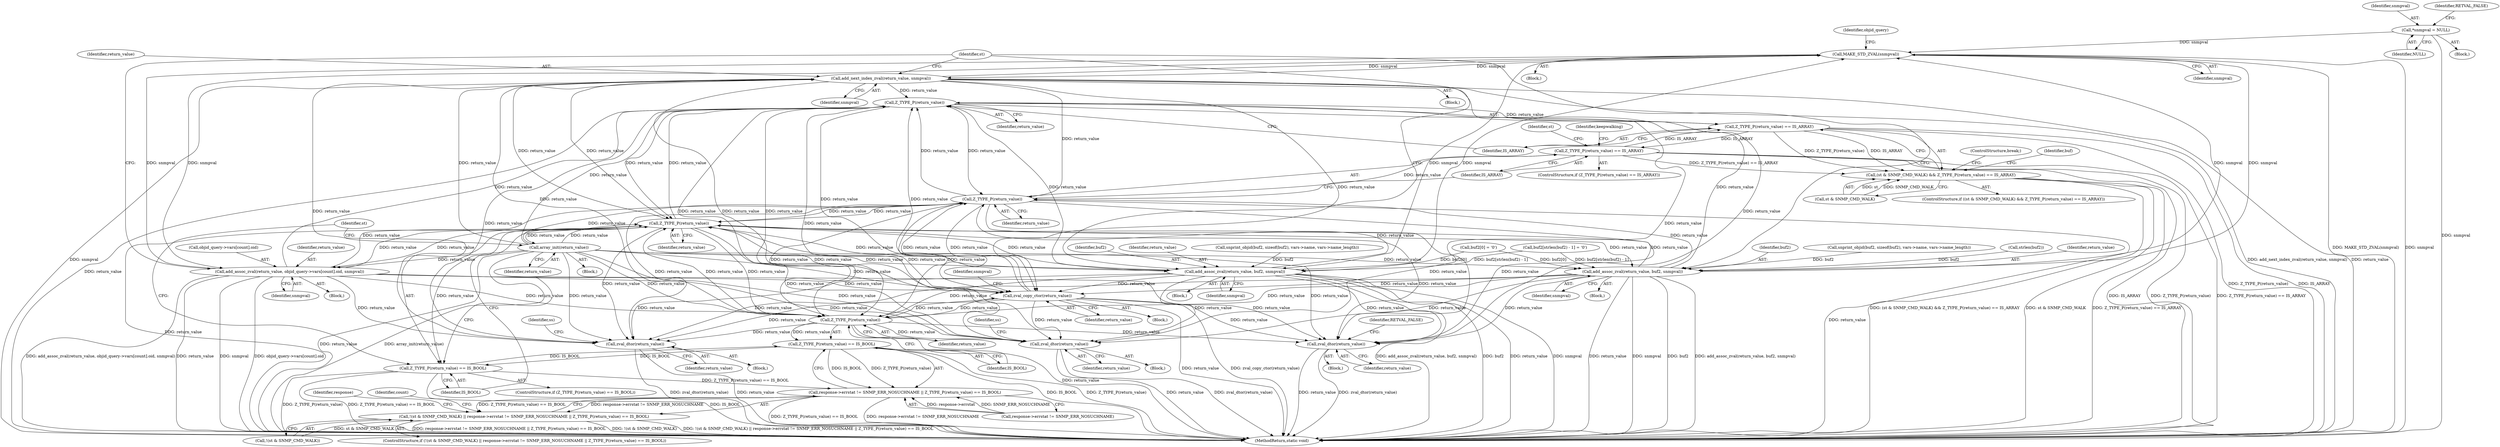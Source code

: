 digraph "0_php_cab1c3b3708eead315e033359d07049b23b147a3_5@pointer" {
"1000146" [label="(Call,*snmpval = NULL)"];
"1000612" [label="(Call,MAKE_STD_ZVAL(snmpval))"];
"1000632" [label="(Call,add_next_index_zval(return_value, snmpval))"];
"1000538" [label="(Call,Z_TYPE_P(return_value))"];
"1000537" [label="(Call,Z_TYPE_P(return_value) == IS_ARRAY)"];
"1000533" [label="(Call,(st & SNMP_CMD_WALK) && Z_TYPE_P(return_value) == IS_ARRAY)"];
"1000587" [label="(Call,Z_TYPE_P(return_value) == IS_ARRAY)"];
"1000588" [label="(Call,Z_TYPE_P(return_value))"];
"1000621" [label="(Call,Z_TYPE_P(return_value))"];
"1000620" [label="(Call,Z_TYPE_P(return_value) == IS_BOOL)"];
"1000975" [label="(Call,response->errstat != SNMP_ERR_NOSUCHNAME || Z_TYPE_P(return_value) == IS_BOOL)"];
"1000970" [label="(Call,!(st & SNMP_CMD_WALK) || response->errstat != SNMP_ERR_NOSUCHNAME || Z_TYPE_P(return_value) == IS_BOOL)"];
"1000981" [label="(Call,Z_TYPE_P(return_value) == IS_BOOL)"];
"1000625" [label="(Call,array_init(return_value))"];
"1000713" [label="(Call,add_assoc_zval(return_value, objid_query->vars[count].oid, snmpval))"];
"1000835" [label="(Call,zval_copy_ctor(return_value))"];
"1000982" [label="(Call,Z_TYPE_P(return_value))"];
"1001109" [label="(Call,zval_dtor(return_value))"];
"1001124" [label="(Call,zval_dtor(return_value))"];
"1001145" [label="(Call,zval_dtor(return_value))"];
"1000808" [label="(Call,add_assoc_zval(return_value, buf2, snmpval))"];
"1000824" [label="(Call,add_assoc_zval(return_value, buf2, snmpval))"];
"1000715" [label="(Call,objid_query->vars[count].oid)"];
"1001158" [label="(MethodReturn,static void)"];
"1001124" [label="(Call,zval_dtor(return_value))"];
"1000533" [label="(Call,(st & SNMP_CMD_WALK) && Z_TYPE_P(return_value) == IS_ARRAY)"];
"1001125" [label="(Identifier,return_value)"];
"1000590" [label="(Identifier,IS_ARRAY)"];
"1001111" [label="(Identifier,RETVAL_FALSE)"];
"1000622" [label="(Identifier,return_value)"];
"1000836" [label="(Identifier,return_value)"];
"1000829" [label="(Block,)"];
"1000800" [label="(Call,buf2[strlen(buf2) - 1] = '\0')"];
"1001152" [label="(Identifier,response)"];
"1000839" [label="(Identifier,snmpval)"];
"1000713" [label="(Call,add_assoc_zval(return_value, objid_query->vars[count].oid, snmpval))"];
"1000532" [label="(ControlStructure,if ((st & SNMP_CMD_WALK) && Z_TYPE_P(return_value) == IS_ARRAY))"];
"1000586" [label="(ControlStructure,if (Z_TYPE_P(return_value) == IS_ARRAY))"];
"1000813" [label="(Block,)"];
"1001110" [label="(Identifier,return_value)"];
"1000122" [label="(Block,)"];
"1000712" [label="(Block,)"];
"1000804" [label="(Call,strlen(buf2))"];
"1000632" [label="(Call,add_next_index_zval(return_value, snmpval))"];
"1000542" [label="(ControlStructure,break;)"];
"1000625" [label="(Call,array_init(return_value))"];
"1000809" [label="(Identifier,return_value)"];
"1000620" [label="(Call,Z_TYPE_P(return_value) == IS_BOOL)"];
"1000634" [label="(Identifier,snmpval)"];
"1000587" [label="(Call,Z_TYPE_P(return_value) == IS_ARRAY)"];
"1001146" [label="(Identifier,return_value)"];
"1000983" [label="(Identifier,return_value)"];
"1001108" [label="(Block,)"];
"1000147" [label="(Identifier,snmpval)"];
"1000623" [label="(Identifier,IS_BOOL)"];
"1000150" [label="(Identifier,RETVAL_FALSE)"];
"1000744" [label="(Block,)"];
"1000825" [label="(Identifier,return_value)"];
"1000633" [label="(Identifier,return_value)"];
"1000772" [label="(Call,buf2[0] = '\0')"];
"1000593" [label="(Identifier,keepwalking)"];
"1000613" [label="(Identifier,snmpval)"];
"1000589" [label="(Identifier,return_value)"];
"1001127" [label="(Identifier,ss)"];
"1000808" [label="(Call,add_assoc_zval(return_value, buf2, snmpval))"];
"1000835" [label="(Call,zval_copy_ctor(return_value))"];
"1000969" [label="(ControlStructure,if (!(st & SNMP_CMD_WALK) || response->errstat != SNMP_ERR_NOSUCHNAME || Z_TYPE_P(return_value) == IS_BOOL))"];
"1000814" [label="(Call,snprint_objid(buf2, sizeof(buf2), vars->name, vars->name_length))"];
"1000537" [label="(Call,Z_TYPE_P(return_value) == IS_ARRAY)"];
"1000616" [label="(Identifier,objid_query)"];
"1000631" [label="(Block,)"];
"1000722" [label="(Identifier,snmpval)"];
"1000982" [label="(Call,Z_TYPE_P(return_value))"];
"1000588" [label="(Call,Z_TYPE_P(return_value))"];
"1000629" [label="(Identifier,st)"];
"1001145" [label="(Call,zval_dtor(return_value))"];
"1000970" [label="(Call,!(st & SNMP_CMD_WALK) || response->errstat != SNMP_ERR_NOSUCHNAME || Z_TYPE_P(return_value) == IS_BOOL)"];
"1001109" [label="(Call,zval_dtor(return_value))"];
"1001148" [label="(Identifier,ss)"];
"1000824" [label="(Call,add_assoc_zval(return_value, buf2, snmpval))"];
"1000626" [label="(Identifier,return_value)"];
"1000624" [label="(Block,)"];
"1000146" [label="(Call,*snmpval = NULL)"];
"1000619" [label="(ControlStructure,if (Z_TYPE_P(return_value) == IS_BOOL))"];
"1001144" [label="(Block,)"];
"1000826" [label="(Identifier,buf2)"];
"1000539" [label="(Identifier,return_value)"];
"1000827" [label="(Identifier,snmpval)"];
"1000989" [label="(Identifier,count)"];
"1000714" [label="(Identifier,return_value)"];
"1000843" [label="(Identifier,st)"];
"1000810" [label="(Identifier,buf2)"];
"1000512" [label="(Block,)"];
"1000534" [label="(Call,st & SNMP_CMD_WALK)"];
"1000975" [label="(Call,response->errstat != SNMP_ERR_NOSUCHNAME || Z_TYPE_P(return_value) == IS_BOOL)"];
"1000621" [label="(Call,Z_TYPE_P(return_value))"];
"1000540" [label="(Identifier,IS_ARRAY)"];
"1000598" [label="(Identifier,st)"];
"1000544" [label="(Identifier,buf)"];
"1000745" [label="(Call,snprint_objid(buf2, sizeof(buf2), vars->name, vars->name_length))"];
"1000538" [label="(Call,Z_TYPE_P(return_value))"];
"1000612" [label="(Call,MAKE_STD_ZVAL(snmpval))"];
"1000811" [label="(Identifier,snmpval)"];
"1000148" [label="(Identifier,NULL)"];
"1000981" [label="(Call,Z_TYPE_P(return_value) == IS_BOOL)"];
"1000976" [label="(Call,response->errstat != SNMP_ERR_NOSUCHNAME)"];
"1001123" [label="(Block,)"];
"1000971" [label="(Call,!(st & SNMP_CMD_WALK))"];
"1000984" [label="(Identifier,IS_BOOL)"];
"1000146" -> "1000122"  [label="AST: "];
"1000146" -> "1000148"  [label="CFG: "];
"1000147" -> "1000146"  [label="AST: "];
"1000148" -> "1000146"  [label="AST: "];
"1000150" -> "1000146"  [label="CFG: "];
"1000146" -> "1001158"  [label="DDG: snmpval"];
"1000146" -> "1000612"  [label="DDG: snmpval"];
"1000612" -> "1000512"  [label="AST: "];
"1000612" -> "1000613"  [label="CFG: "];
"1000613" -> "1000612"  [label="AST: "];
"1000616" -> "1000612"  [label="CFG: "];
"1000612" -> "1001158"  [label="DDG: snmpval"];
"1000612" -> "1001158"  [label="DDG: MAKE_STD_ZVAL(snmpval)"];
"1000824" -> "1000612"  [label="DDG: snmpval"];
"1000808" -> "1000612"  [label="DDG: snmpval"];
"1000713" -> "1000612"  [label="DDG: snmpval"];
"1000632" -> "1000612"  [label="DDG: snmpval"];
"1000612" -> "1000632"  [label="DDG: snmpval"];
"1000612" -> "1000713"  [label="DDG: snmpval"];
"1000612" -> "1000808"  [label="DDG: snmpval"];
"1000612" -> "1000824"  [label="DDG: snmpval"];
"1000632" -> "1000631"  [label="AST: "];
"1000632" -> "1000634"  [label="CFG: "];
"1000633" -> "1000632"  [label="AST: "];
"1000634" -> "1000632"  [label="AST: "];
"1000843" -> "1000632"  [label="CFG: "];
"1000632" -> "1001158"  [label="DDG: add_next_index_zval(return_value, snmpval)"];
"1000632" -> "1001158"  [label="DDG: return_value"];
"1000632" -> "1001158"  [label="DDG: snmpval"];
"1000632" -> "1000538"  [label="DDG: return_value"];
"1000632" -> "1000588"  [label="DDG: return_value"];
"1000632" -> "1000621"  [label="DDG: return_value"];
"1000621" -> "1000632"  [label="DDG: return_value"];
"1000625" -> "1000632"  [label="DDG: return_value"];
"1000632" -> "1000835"  [label="DDG: return_value"];
"1000632" -> "1000982"  [label="DDG: return_value"];
"1000632" -> "1001109"  [label="DDG: return_value"];
"1000632" -> "1001124"  [label="DDG: return_value"];
"1000632" -> "1001145"  [label="DDG: return_value"];
"1000538" -> "1000537"  [label="AST: "];
"1000538" -> "1000539"  [label="CFG: "];
"1000539" -> "1000538"  [label="AST: "];
"1000540" -> "1000538"  [label="CFG: "];
"1000538" -> "1001158"  [label="DDG: return_value"];
"1000538" -> "1000537"  [label="DDG: return_value"];
"1000713" -> "1000538"  [label="DDG: return_value"];
"1000621" -> "1000538"  [label="DDG: return_value"];
"1000588" -> "1000538"  [label="DDG: return_value"];
"1000625" -> "1000538"  [label="DDG: return_value"];
"1000808" -> "1000538"  [label="DDG: return_value"];
"1000982" -> "1000538"  [label="DDG: return_value"];
"1000835" -> "1000538"  [label="DDG: return_value"];
"1000824" -> "1000538"  [label="DDG: return_value"];
"1000538" -> "1000588"  [label="DDG: return_value"];
"1000538" -> "1000621"  [label="DDG: return_value"];
"1000538" -> "1000835"  [label="DDG: return_value"];
"1000538" -> "1000982"  [label="DDG: return_value"];
"1000538" -> "1001109"  [label="DDG: return_value"];
"1000538" -> "1001124"  [label="DDG: return_value"];
"1000538" -> "1001145"  [label="DDG: return_value"];
"1000537" -> "1000533"  [label="AST: "];
"1000537" -> "1000540"  [label="CFG: "];
"1000540" -> "1000537"  [label="AST: "];
"1000533" -> "1000537"  [label="CFG: "];
"1000537" -> "1001158"  [label="DDG: IS_ARRAY"];
"1000537" -> "1001158"  [label="DDG: Z_TYPE_P(return_value)"];
"1000537" -> "1000533"  [label="DDG: Z_TYPE_P(return_value)"];
"1000537" -> "1000533"  [label="DDG: IS_ARRAY"];
"1000587" -> "1000537"  [label="DDG: IS_ARRAY"];
"1000537" -> "1000587"  [label="DDG: IS_ARRAY"];
"1000533" -> "1000532"  [label="AST: "];
"1000533" -> "1000534"  [label="CFG: "];
"1000534" -> "1000533"  [label="AST: "];
"1000542" -> "1000533"  [label="CFG: "];
"1000544" -> "1000533"  [label="CFG: "];
"1000533" -> "1001158"  [label="DDG: (st & SNMP_CMD_WALK) && Z_TYPE_P(return_value) == IS_ARRAY"];
"1000533" -> "1001158"  [label="DDG: st & SNMP_CMD_WALK"];
"1000533" -> "1001158"  [label="DDG: Z_TYPE_P(return_value) == IS_ARRAY"];
"1000534" -> "1000533"  [label="DDG: st"];
"1000534" -> "1000533"  [label="DDG: SNMP_CMD_WALK"];
"1000587" -> "1000533"  [label="DDG: Z_TYPE_P(return_value) == IS_ARRAY"];
"1000587" -> "1000586"  [label="AST: "];
"1000587" -> "1000590"  [label="CFG: "];
"1000588" -> "1000587"  [label="AST: "];
"1000590" -> "1000587"  [label="AST: "];
"1000593" -> "1000587"  [label="CFG: "];
"1000598" -> "1000587"  [label="CFG: "];
"1000587" -> "1001158"  [label="DDG: IS_ARRAY"];
"1000587" -> "1001158"  [label="DDG: Z_TYPE_P(return_value)"];
"1000587" -> "1001158"  [label="DDG: Z_TYPE_P(return_value) == IS_ARRAY"];
"1000588" -> "1000587"  [label="DDG: return_value"];
"1000588" -> "1000589"  [label="CFG: "];
"1000589" -> "1000588"  [label="AST: "];
"1000590" -> "1000588"  [label="CFG: "];
"1000588" -> "1001158"  [label="DDG: return_value"];
"1000713" -> "1000588"  [label="DDG: return_value"];
"1000621" -> "1000588"  [label="DDG: return_value"];
"1000625" -> "1000588"  [label="DDG: return_value"];
"1000808" -> "1000588"  [label="DDG: return_value"];
"1000982" -> "1000588"  [label="DDG: return_value"];
"1000835" -> "1000588"  [label="DDG: return_value"];
"1000824" -> "1000588"  [label="DDG: return_value"];
"1000588" -> "1000621"  [label="DDG: return_value"];
"1000588" -> "1000835"  [label="DDG: return_value"];
"1000588" -> "1000982"  [label="DDG: return_value"];
"1000588" -> "1001109"  [label="DDG: return_value"];
"1000588" -> "1001124"  [label="DDG: return_value"];
"1000588" -> "1001145"  [label="DDG: return_value"];
"1000621" -> "1000620"  [label="AST: "];
"1000621" -> "1000622"  [label="CFG: "];
"1000622" -> "1000621"  [label="AST: "];
"1000623" -> "1000621"  [label="CFG: "];
"1000621" -> "1001158"  [label="DDG: return_value"];
"1000621" -> "1000620"  [label="DDG: return_value"];
"1000713" -> "1000621"  [label="DDG: return_value"];
"1000625" -> "1000621"  [label="DDG: return_value"];
"1000808" -> "1000621"  [label="DDG: return_value"];
"1000982" -> "1000621"  [label="DDG: return_value"];
"1000835" -> "1000621"  [label="DDG: return_value"];
"1000824" -> "1000621"  [label="DDG: return_value"];
"1000621" -> "1000625"  [label="DDG: return_value"];
"1000621" -> "1000713"  [label="DDG: return_value"];
"1000621" -> "1000808"  [label="DDG: return_value"];
"1000621" -> "1000824"  [label="DDG: return_value"];
"1000621" -> "1000835"  [label="DDG: return_value"];
"1000621" -> "1000982"  [label="DDG: return_value"];
"1000621" -> "1001109"  [label="DDG: return_value"];
"1000621" -> "1001124"  [label="DDG: return_value"];
"1000621" -> "1001145"  [label="DDG: return_value"];
"1000620" -> "1000619"  [label="AST: "];
"1000620" -> "1000623"  [label="CFG: "];
"1000623" -> "1000620"  [label="AST: "];
"1000626" -> "1000620"  [label="CFG: "];
"1000629" -> "1000620"  [label="CFG: "];
"1000620" -> "1001158"  [label="DDG: IS_BOOL"];
"1000620" -> "1001158"  [label="DDG: Z_TYPE_P(return_value)"];
"1000620" -> "1001158"  [label="DDG: Z_TYPE_P(return_value) == IS_BOOL"];
"1000981" -> "1000620"  [label="DDG: IS_BOOL"];
"1000620" -> "1000975"  [label="DDG: Z_TYPE_P(return_value) == IS_BOOL"];
"1000620" -> "1000981"  [label="DDG: IS_BOOL"];
"1000975" -> "1000970"  [label="AST: "];
"1000975" -> "1000976"  [label="CFG: "];
"1000975" -> "1000981"  [label="CFG: "];
"1000976" -> "1000975"  [label="AST: "];
"1000981" -> "1000975"  [label="AST: "];
"1000970" -> "1000975"  [label="CFG: "];
"1000975" -> "1001158"  [label="DDG: Z_TYPE_P(return_value) == IS_BOOL"];
"1000975" -> "1001158"  [label="DDG: response->errstat != SNMP_ERR_NOSUCHNAME"];
"1000975" -> "1000970"  [label="DDG: response->errstat != SNMP_ERR_NOSUCHNAME"];
"1000975" -> "1000970"  [label="DDG: Z_TYPE_P(return_value) == IS_BOOL"];
"1000976" -> "1000975"  [label="DDG: response->errstat"];
"1000976" -> "1000975"  [label="DDG: SNMP_ERR_NOSUCHNAME"];
"1000981" -> "1000975"  [label="DDG: Z_TYPE_P(return_value)"];
"1000981" -> "1000975"  [label="DDG: IS_BOOL"];
"1000970" -> "1000969"  [label="AST: "];
"1000970" -> "1000971"  [label="CFG: "];
"1000971" -> "1000970"  [label="AST: "];
"1000989" -> "1000970"  [label="CFG: "];
"1001152" -> "1000970"  [label="CFG: "];
"1000970" -> "1001158"  [label="DDG: response->errstat != SNMP_ERR_NOSUCHNAME || Z_TYPE_P(return_value) == IS_BOOL"];
"1000970" -> "1001158"  [label="DDG: !(st & SNMP_CMD_WALK)"];
"1000970" -> "1001158"  [label="DDG: !(st & SNMP_CMD_WALK) || response->errstat != SNMP_ERR_NOSUCHNAME || Z_TYPE_P(return_value) == IS_BOOL"];
"1000971" -> "1000970"  [label="DDG: st & SNMP_CMD_WALK"];
"1000981" -> "1000984"  [label="CFG: "];
"1000982" -> "1000981"  [label="AST: "];
"1000984" -> "1000981"  [label="AST: "];
"1000981" -> "1001158"  [label="DDG: IS_BOOL"];
"1000981" -> "1001158"  [label="DDG: Z_TYPE_P(return_value)"];
"1000982" -> "1000981"  [label="DDG: return_value"];
"1000625" -> "1000624"  [label="AST: "];
"1000625" -> "1000626"  [label="CFG: "];
"1000626" -> "1000625"  [label="AST: "];
"1000629" -> "1000625"  [label="CFG: "];
"1000625" -> "1001158"  [label="DDG: return_value"];
"1000625" -> "1001158"  [label="DDG: array_init(return_value)"];
"1000625" -> "1000713"  [label="DDG: return_value"];
"1000625" -> "1000808"  [label="DDG: return_value"];
"1000625" -> "1000824"  [label="DDG: return_value"];
"1000625" -> "1000835"  [label="DDG: return_value"];
"1000625" -> "1000982"  [label="DDG: return_value"];
"1000625" -> "1001109"  [label="DDG: return_value"];
"1000625" -> "1001124"  [label="DDG: return_value"];
"1000625" -> "1001145"  [label="DDG: return_value"];
"1000713" -> "1000712"  [label="AST: "];
"1000713" -> "1000722"  [label="CFG: "];
"1000714" -> "1000713"  [label="AST: "];
"1000715" -> "1000713"  [label="AST: "];
"1000722" -> "1000713"  [label="AST: "];
"1000843" -> "1000713"  [label="CFG: "];
"1000713" -> "1001158"  [label="DDG: return_value"];
"1000713" -> "1001158"  [label="DDG: objid_query->vars[count].oid"];
"1000713" -> "1001158"  [label="DDG: add_assoc_zval(return_value, objid_query->vars[count].oid, snmpval)"];
"1000713" -> "1001158"  [label="DDG: snmpval"];
"1000713" -> "1000835"  [label="DDG: return_value"];
"1000713" -> "1000982"  [label="DDG: return_value"];
"1000713" -> "1001109"  [label="DDG: return_value"];
"1000713" -> "1001124"  [label="DDG: return_value"];
"1000713" -> "1001145"  [label="DDG: return_value"];
"1000835" -> "1000829"  [label="AST: "];
"1000835" -> "1000836"  [label="CFG: "];
"1000836" -> "1000835"  [label="AST: "];
"1000839" -> "1000835"  [label="CFG: "];
"1000835" -> "1001158"  [label="DDG: zval_copy_ctor(return_value)"];
"1000835" -> "1001158"  [label="DDG: return_value"];
"1000808" -> "1000835"  [label="DDG: return_value"];
"1000982" -> "1000835"  [label="DDG: return_value"];
"1000824" -> "1000835"  [label="DDG: return_value"];
"1000835" -> "1000982"  [label="DDG: return_value"];
"1000835" -> "1001109"  [label="DDG: return_value"];
"1000835" -> "1001124"  [label="DDG: return_value"];
"1000835" -> "1001145"  [label="DDG: return_value"];
"1000982" -> "1000983"  [label="CFG: "];
"1000983" -> "1000982"  [label="AST: "];
"1000984" -> "1000982"  [label="CFG: "];
"1000982" -> "1001158"  [label="DDG: return_value"];
"1000808" -> "1000982"  [label="DDG: return_value"];
"1000824" -> "1000982"  [label="DDG: return_value"];
"1000982" -> "1001109"  [label="DDG: return_value"];
"1000982" -> "1001124"  [label="DDG: return_value"];
"1000982" -> "1001145"  [label="DDG: return_value"];
"1001109" -> "1001108"  [label="AST: "];
"1001109" -> "1001110"  [label="CFG: "];
"1001110" -> "1001109"  [label="AST: "];
"1001111" -> "1001109"  [label="CFG: "];
"1001109" -> "1001158"  [label="DDG: return_value"];
"1001109" -> "1001158"  [label="DDG: zval_dtor(return_value)"];
"1000808" -> "1001109"  [label="DDG: return_value"];
"1000824" -> "1001109"  [label="DDG: return_value"];
"1001124" -> "1001123"  [label="AST: "];
"1001124" -> "1001125"  [label="CFG: "];
"1001125" -> "1001124"  [label="AST: "];
"1001127" -> "1001124"  [label="CFG: "];
"1001124" -> "1001158"  [label="DDG: zval_dtor(return_value)"];
"1001124" -> "1001158"  [label="DDG: return_value"];
"1000808" -> "1001124"  [label="DDG: return_value"];
"1000824" -> "1001124"  [label="DDG: return_value"];
"1001145" -> "1001144"  [label="AST: "];
"1001145" -> "1001146"  [label="CFG: "];
"1001146" -> "1001145"  [label="AST: "];
"1001148" -> "1001145"  [label="CFG: "];
"1001145" -> "1001158"  [label="DDG: return_value"];
"1001145" -> "1001158"  [label="DDG: zval_dtor(return_value)"];
"1000808" -> "1001145"  [label="DDG: return_value"];
"1000824" -> "1001145"  [label="DDG: return_value"];
"1000808" -> "1000744"  [label="AST: "];
"1000808" -> "1000811"  [label="CFG: "];
"1000809" -> "1000808"  [label="AST: "];
"1000810" -> "1000808"  [label="AST: "];
"1000811" -> "1000808"  [label="AST: "];
"1000843" -> "1000808"  [label="CFG: "];
"1000808" -> "1001158"  [label="DDG: buf2"];
"1000808" -> "1001158"  [label="DDG: add_assoc_zval(return_value, buf2, snmpval)"];
"1000808" -> "1001158"  [label="DDG: return_value"];
"1000808" -> "1001158"  [label="DDG: snmpval"];
"1000804" -> "1000808"  [label="DDG: buf2"];
"1000772" -> "1000808"  [label="DDG: buf2[0]"];
"1000745" -> "1000808"  [label="DDG: buf2"];
"1000800" -> "1000808"  [label="DDG: buf2[strlen(buf2) - 1]"];
"1000824" -> "1000813"  [label="AST: "];
"1000824" -> "1000827"  [label="CFG: "];
"1000825" -> "1000824"  [label="AST: "];
"1000826" -> "1000824"  [label="AST: "];
"1000827" -> "1000824"  [label="AST: "];
"1000843" -> "1000824"  [label="CFG: "];
"1000824" -> "1001158"  [label="DDG: snmpval"];
"1000824" -> "1001158"  [label="DDG: add_assoc_zval(return_value, buf2, snmpval)"];
"1000824" -> "1001158"  [label="DDG: buf2"];
"1000824" -> "1001158"  [label="DDG: return_value"];
"1000772" -> "1000824"  [label="DDG: buf2[0]"];
"1000814" -> "1000824"  [label="DDG: buf2"];
"1000800" -> "1000824"  [label="DDG: buf2[strlen(buf2) - 1]"];
}
